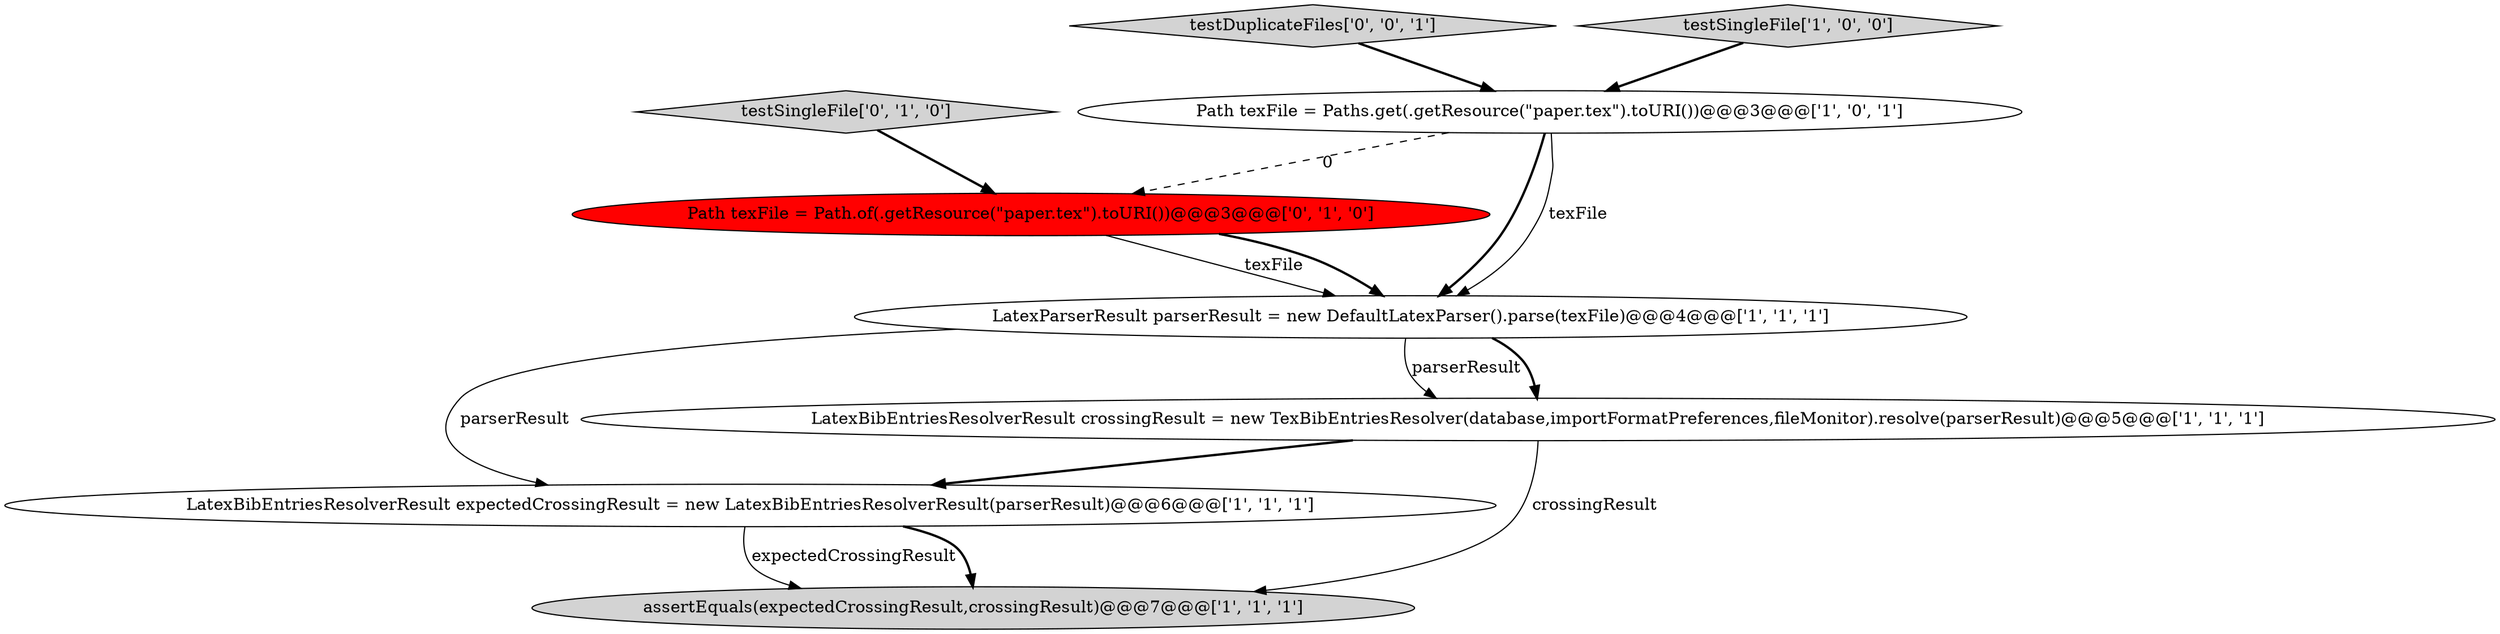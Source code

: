 digraph {
0 [style = filled, label = "LatexBibEntriesResolverResult expectedCrossingResult = new LatexBibEntriesResolverResult(parserResult)@@@6@@@['1', '1', '1']", fillcolor = white, shape = ellipse image = "AAA0AAABBB1BBB"];
8 [style = filled, label = "testDuplicateFiles['0', '0', '1']", fillcolor = lightgray, shape = diamond image = "AAA0AAABBB3BBB"];
1 [style = filled, label = "LatexBibEntriesResolverResult crossingResult = new TexBibEntriesResolver(database,importFormatPreferences,fileMonitor).resolve(parserResult)@@@5@@@['1', '1', '1']", fillcolor = white, shape = ellipse image = "AAA0AAABBB1BBB"];
2 [style = filled, label = "Path texFile = Paths.get(.getResource(\"paper.tex\").toURI())@@@3@@@['1', '0', '1']", fillcolor = white, shape = ellipse image = "AAA0AAABBB1BBB"];
3 [style = filled, label = "testSingleFile['1', '0', '0']", fillcolor = lightgray, shape = diamond image = "AAA0AAABBB1BBB"];
4 [style = filled, label = "LatexParserResult parserResult = new DefaultLatexParser().parse(texFile)@@@4@@@['1', '1', '1']", fillcolor = white, shape = ellipse image = "AAA0AAABBB1BBB"];
5 [style = filled, label = "assertEquals(expectedCrossingResult,crossingResult)@@@7@@@['1', '1', '1']", fillcolor = lightgray, shape = ellipse image = "AAA0AAABBB1BBB"];
7 [style = filled, label = "testSingleFile['0', '1', '0']", fillcolor = lightgray, shape = diamond image = "AAA0AAABBB2BBB"];
6 [style = filled, label = "Path texFile = Path.of(.getResource(\"paper.tex\").toURI())@@@3@@@['0', '1', '0']", fillcolor = red, shape = ellipse image = "AAA1AAABBB2BBB"];
6->4 [style = solid, label="texFile"];
4->1 [style = solid, label="parserResult"];
0->5 [style = solid, label="expectedCrossingResult"];
6->4 [style = bold, label=""];
4->1 [style = bold, label=""];
4->0 [style = solid, label="parserResult"];
1->5 [style = solid, label="crossingResult"];
1->0 [style = bold, label=""];
3->2 [style = bold, label=""];
8->2 [style = bold, label=""];
2->4 [style = bold, label=""];
2->4 [style = solid, label="texFile"];
7->6 [style = bold, label=""];
0->5 [style = bold, label=""];
2->6 [style = dashed, label="0"];
}
